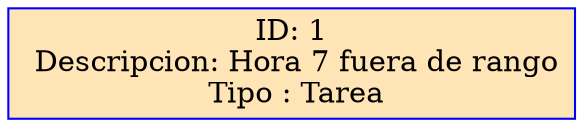 digraph D { 
	 rankdir =LR 
	 graph [dpi=300]; 
	 node [shape = record, color=blue , style=filled,fillcolor=moccasin]; 
	 nodo_0[shape=box, label= "ID: 1\n Descripcion: Hora 7 fuera de rango\n Tipo : Tarea"];

}
